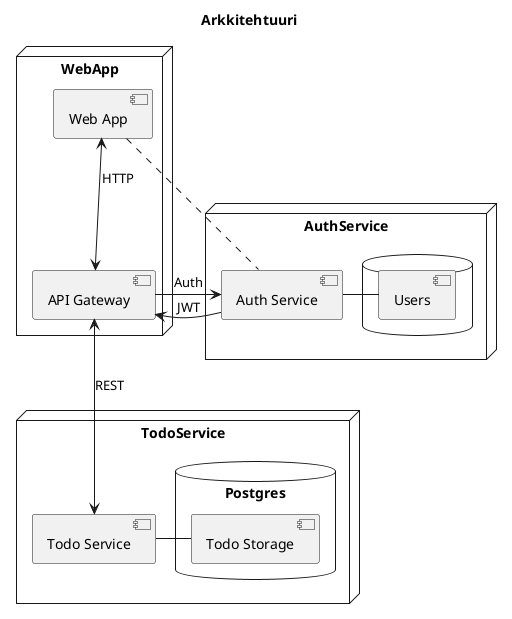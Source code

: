@startuml
title Arkkitehtuuri

node "WebApp" {
  [Web App]
  [API Gateway]
}

node "TodoService" {
  [Todo Service]
  database "Postgres" {
    [Todo Storage]
  }
}

node "AuthService" {
  [Auth Service]
  database {
    [Users]
  }
}

[Web App] <--> [API Gateway] : HTTP
[API Gateway] -right-> [Auth Service] : Auth
[Auth Service] -left-> [API Gateway] : JWT
[Web App] .. [Auth Service]
[API Gateway] <--> [Todo Service] : REST
[Todo Service] - [Todo Storage]
[Auth Service] - [Users]

@enduml
